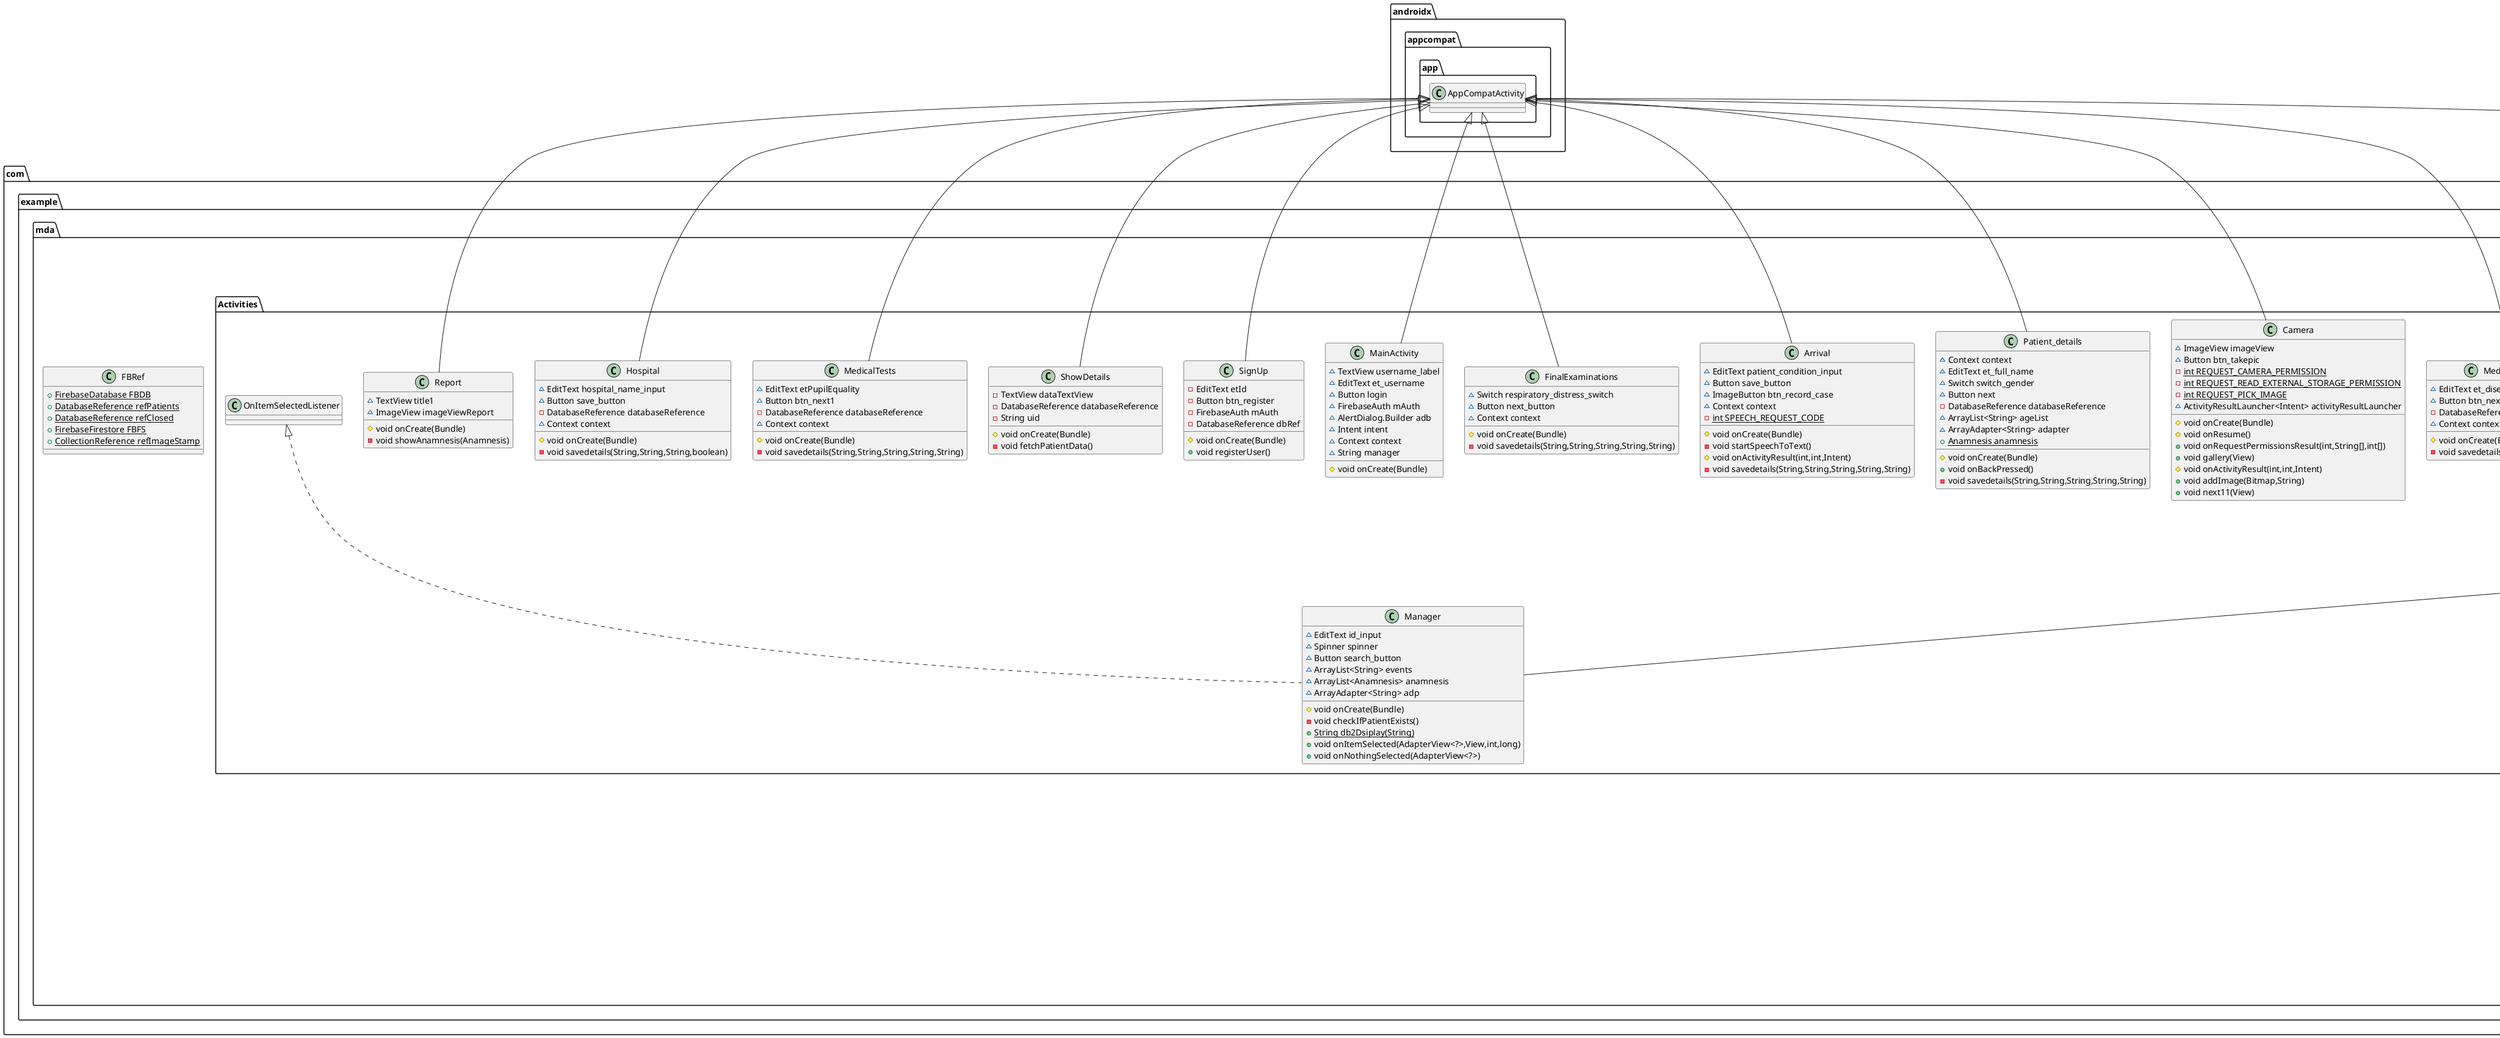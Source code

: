 @startuml
class com.example.mda.Obj.Examinations {
- String respiratoryDistress
- String palenessSweating
- String nauseaVomiting
- String orientation
- String pupilsReaction
+ String getRespiratoryDistress()
+ void setRespiratoryDistress(String)
+ String getPalenessSweating()
+ void setPalenessSweating(String)
+ String getNauseaVomiting()
+ void setNauseaVomiting(String)
+ String getOrientation()
+ void setOrientation(String)
+ String getPupilsReaction()
+ void setPupilsReaction(String)
}


class com.example.mda.Activities.Arrival {
~ EditText patient_condition_input
~ Button save_button
~ ImageButton btn_record_case
~ Context context
- {static} int SPEECH_REQUEST_CODE
# void onCreate(Bundle)
- void startSpeechToText()
# void onActivityResult(int,int,Intent)
- void savedetails(String,String,String,String,String)
}


class com.example.mda.Obj.Anamnesis {
- ArrivalClass arrival
- Background background
- Tests final_examinations
- Hospitald hospital
- Patient details
- Tests medical_tests
- String KeyID
+ Background getBackground()
+ void setBackground(Background)
+ ArrivalClass getArrival()
+ void setArrival(ArrivalClass)
+ Tests getFinal_examinations()
+ void setFinal_examinations(Tests)
+ Hospitald getHospital()
+ void setHospital(Hospitald)
+ Patient getDetails()
+ void setDetails(Patient)
+ Tests getMedical_tests()
+ void setMedical_tests(Tests)
+ String getKeyID()
+ void setKeyID(String)
}


class com.example.mda.Activities.FinalExaminations {
~ Switch respiratory_distress_switch
~ Button next_button
~ Context context
# void onCreate(Bundle)
- void savedetails(String,String,String,String,String)
}


class com.example.mda.Activities.MainActivity {
~ TextView username_label
~ EditText et_username
~ Button login
~ FirebaseAuth mAuth
~ AlertDialog.Builder adb
~ Intent intent
~ Context context
~ String manager
# void onCreate(Bundle)
}


class com.example.mda.Activities.SignUp {
- EditText etId
- Button btn_register
- FirebaseAuth mAuth
- DatabaseReference dbRef
# void onCreate(Bundle)
+ void registerUser()
}


class com.example.mda.Activities.ShowDetails {
- TextView dataTextView
- DatabaseReference databaseReference
- String uid
# void onCreate(Bundle)
- void fetchPatientData()
}


class com.example.mda.Obj.Background {
~ String diseases
+ String getMedications()
+ void setMedications(String)
+ String getAllergies()
+ void setAllergies(String)
+ String getDiseases()
+ void setDiseases(String)
}


class com.example.mda.Activities.MedicalTests {
~ EditText etPupilEquality
~ Button btn_next1
- DatabaseReference databaseReference
~ Context context
# void onCreate(Bundle)
- void savedetails(String,String,String,String,String)
}


class com.example.mda.Activities.Hospital {
~ EditText hospital_name_input
~ Button save_button
- DatabaseReference databaseReference
~ Context context
# void onCreate(Bundle)
- void savedetails(String,String,String,boolean)
}


class com.example.mda.FBRef {
+ {static} FirebaseDatabase FBDB
+ {static} DatabaseReference refPatients
+ {static} DatabaseReference refClosed
+ {static} FirebaseFirestore FBFS
+ {static} CollectionReference refImageStamp
}

class com.example.mda.Activities.Report {
~ TextView title1
~ ImageView imageViewReport
# void onCreate(Bundle)
- void showAnamnesis(Anamnesis)
}


class com.example.mda.Activities.MedicalBackground {
~ EditText et_diseases
~ Button btn_next
- DatabaseReference databaseReference
~ Context context
# void onCreate(Bundle)
- void savedetails(String,String,String)
}


class com.example.mda.Obj.ArrivalClass {
- String condition
- String location
- String consciousness
- String informantName
- String informantDetails
+ String getCondition()
+ void setCondition(String)
+ String getLocation()
+ void setLocation(String)
+ String getConsciousness()
+ void setConsciousness(String)
+ String getInformantName()
+ void setInformantName(String)
+ String getInformantDetails()
+ void setInformantDetails(String)
}


class com.example.mda.Activities.Camera {
~ ImageView imageView
~ Button btn_takepic
- {static} int REQUEST_CAMERA_PERMISSION
- {static} int REQUEST_READ_EXTERNAL_STORAGE_PERMISSION
- {static} int REQUEST_PICK_IMAGE
~ ActivityResultLauncher<Intent> activityResultLauncher
# void onCreate(Bundle)
# void onResume()
+ void onRequestPermissionsResult(int,String[],int[])
+ void gallery(View)
# void onActivityResult(int,int,Intent)
+ void addImage(Bitmap,String)
+ void next11(View)
}


class com.example.mda.Activities.Patient_details {
~ Context context
~ EditText et_full_name
~ Switch switch_gender
~ Button next
- DatabaseReference databaseReference
~ ArrayList<String> ageList
~ ArrayAdapter<String> adapter
+ {static} Anamnesis anamnesis
# void onCreate(Bundle)
+ void onBackPressed()
- void savedetails(String,String,String,String,String)
}


class com.example.mda.Obj.Tests {
~ String pulse
+ String getPulse()
+ void setPulse(String)
+ String getBloodPressure()
+ void setBloodPressure(String)
+ String getOxygenSaturation()
+ void setOxygenSaturation(String)
+ String getRespirations()
+ void setRespirations(String)
+ String getPupilEquality()
+ void setPupilEquality(String)
}


class com.example.mda.Obj.Hospitald {
- String name
- String department
- String staff
+ String getName()
+ void setName(String)
+ String getDepartment()
+ void setDepartment(String)
+ String getStaff()
+ void setStaff(String)
}


class com.example.mda.Obj.Patient {
~ String fullName
+ String getFullName()
+ void setFullName(String)
+ String getId()
+ void setId(String)
+ String getPhoneNumber()
+ void setPhoneNumber(String)
+ String getGender()
+ void setGender(String)
+ String getAge()
+ void setAge(String)
}


class com.example.mda.Activities.Manager {
~ EditText id_input
~ Spinner spinner
~ Button search_button
~ ArrayList<String> events
~ ArrayList<Anamnesis> anamnesis
~ ArrayAdapter<String> adp
# void onCreate(Bundle)
- void checkIfPatientExists()
+ {static} String db2Dsiplay(String)
+ void onItemSelected(AdapterView<?>,View,int,long)
+ void onNothingSelected(AdapterView<?>)
}




androidx.appcompat.app.AppCompatActivity <|-- com.example.mda.Activities.Arrival
androidx.appcompat.app.AppCompatActivity <|-- com.example.mda.Activities.FinalExaminations
androidx.appcompat.app.AppCompatActivity <|-- com.example.mda.Activities.MainActivity
androidx.appcompat.app.AppCompatActivity <|-- com.example.mda.Activities.SignUp
androidx.appcompat.app.AppCompatActivity <|-- com.example.mda.Activities.ShowDetails
androidx.appcompat.app.AppCompatActivity <|-- com.example.mda.Activities.MedicalTests
androidx.appcompat.app.AppCompatActivity <|-- com.example.mda.Activities.Hospital
androidx.appcompat.app.AppCompatActivity <|-- com.example.mda.Activities.Report
androidx.appcompat.app.AppCompatActivity <|-- com.example.mda.Activities.MedicalBackground
androidx.appcompat.app.AppCompatActivity <|-- com.example.mda.Activities.Camera
androidx.appcompat.app.AppCompatActivity <|-- com.example.mda.Activities.Patient_details
com.example.mda.Activities.OnItemSelectedListener <|.. com.example.mda.Activities.Manager
androidx.appcompat.app.AppCompatActivity <|-- com.example.mda.Activities.Manager
@enduml